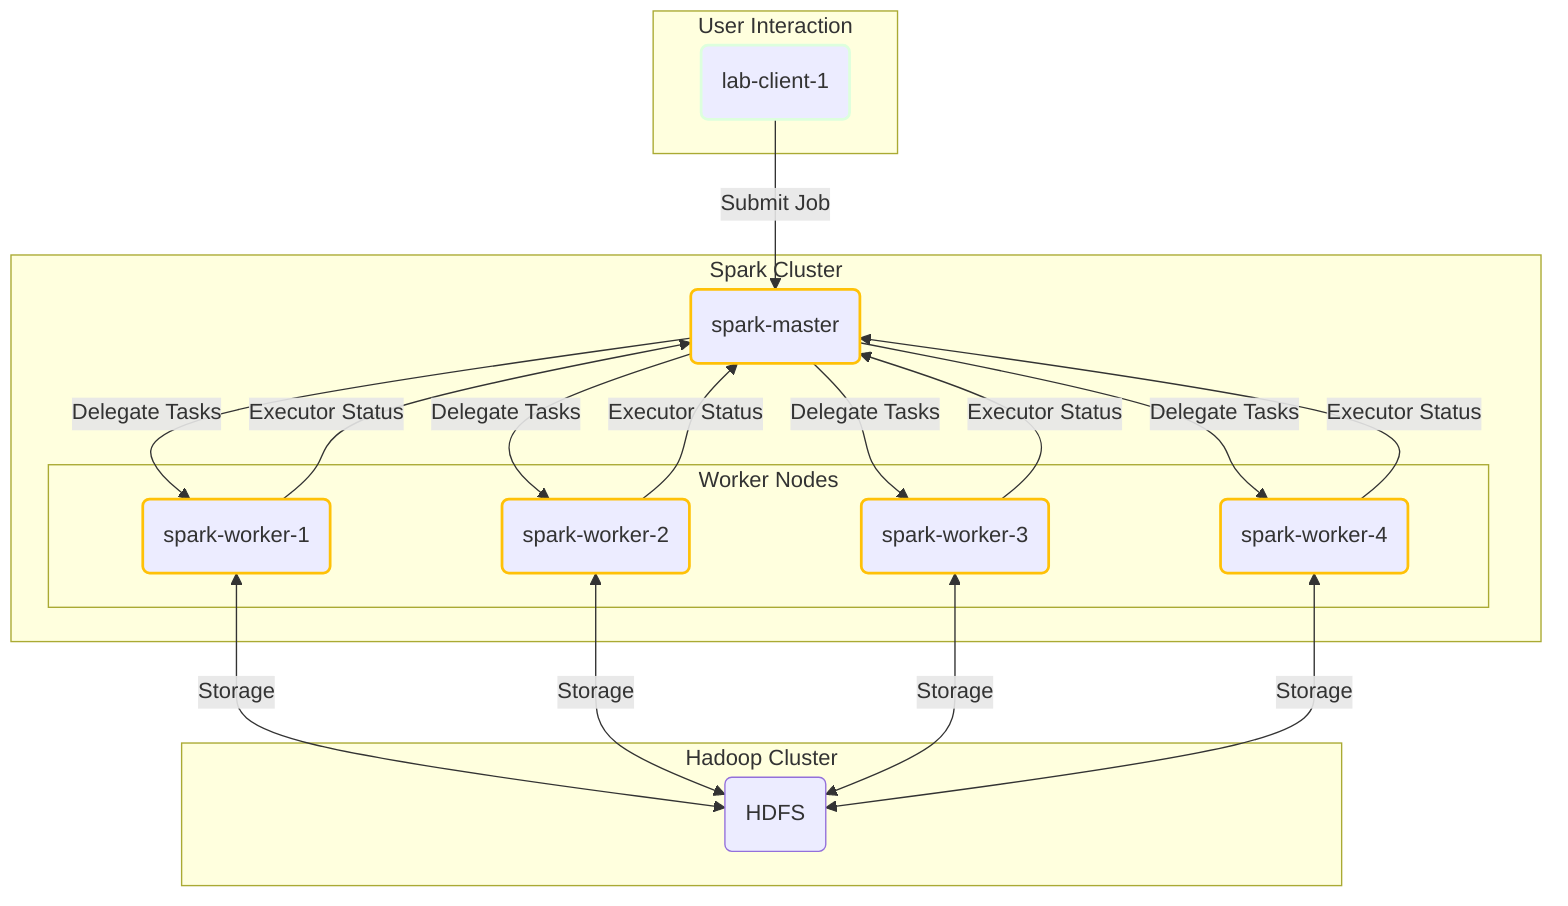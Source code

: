 graph TD
    subgraph "User Interaction"
        Client("lab-client-1")
    end

    subgraph "Spark Cluster"
        direction TB
        Master("spark-master")

        subgraph "Worker Nodes"
            direction TB
            Worker1("spark-worker-1")
            Worker2("spark-worker-2")
            Worker3("spark-worker-3")
            Worker4("spark-worker-4")
        end
    end

    subgraph "Hadoop Cluster"
        Hadoop("HDFS")
    end

    %% --- Connections ---
    Client -- "Submit Job" --> Master
    Master -- "Delegate Tasks" --> Worker1
    Master -- "Delegate Tasks" --> Worker2
    Master -- "Delegate Tasks" --> Worker3
    Master -- "Delegate Tasks" --> Worker4
    Worker1 -- "Executor Status" --> Master
    Worker2 -- "Executor Status" --> Master
    Worker3 -- "Executor Status" --> Master
    Worker4 -- "Executor Status" --> Master
    Worker1 <-- "Storage" --> Hadoop
    Worker2 <-- "Storage" --> Hadoop
    Worker3 <-- "Storage" --> Hadoop
    Worker4 <-- "Storage" --> Hadoop

    %% --- Style Definitions ---
    classDef spark stroke:#ffc107,stroke-width:2px;
    classDef hadoop stroke:#f9f,stroke-width:2px;
    classDef client stroke:#dfd,stroke-width:2px;

    class Master,Worker1,Worker2,Worker3,Worker4 spark;
    class Hadooop hadoop;
    class Client client;